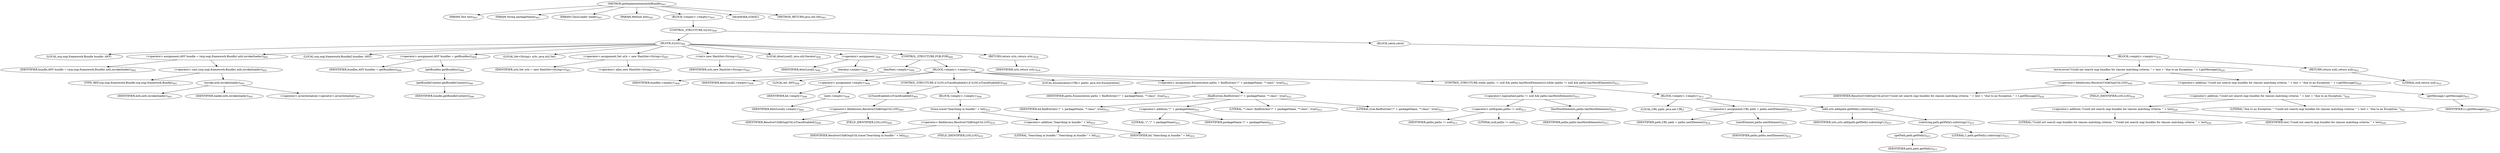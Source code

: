 digraph "getImplementationsInBundle" {  
"810" [label = <(METHOD,getImplementationsInBundle)<SUB>403</SUB>> ]
"811" [label = <(PARAM,Test test)<SUB>403</SUB>> ]
"812" [label = <(PARAM,String packageName)<SUB>403</SUB>> ]
"813" [label = <(PARAM,ClassLoader loader)<SUB>403</SUB>> ]
"814" [label = <(PARAM,Method mth)<SUB>403</SUB>> ]
"815" [label = <(BLOCK,&lt;empty&gt;,&lt;empty&gt;)<SUB>403</SUB>> ]
"816" [label = <(CONTROL_STRUCTURE,try,try)<SUB>404</SUB>> ]
"817" [label = <(BLOCK,try,try)<SUB>404</SUB>> ]
"818" [label = <(LOCAL,org.osgi.framework.Bundle bundle: ANY)> ]
"819" [label = <(&lt;operator&gt;.assignment,ANY bundle = (org.osgi.framework.Bundle) mth.invoke(loader))<SUB>405</SUB>> ]
"820" [label = <(IDENTIFIER,bundle,ANY bundle = (org.osgi.framework.Bundle) mth.invoke(loader))<SUB>405</SUB>> ]
"821" [label = <(&lt;operator&gt;.cast,(org.osgi.framework.Bundle) mth.invoke(loader))<SUB>405</SUB>> ]
"822" [label = <(TYPE_REF,org.osgi.framework.Bundle,org.osgi.framework.Bundle)<SUB>405</SUB>> ]
"823" [label = <(invoke,mth.invoke(loader))<SUB>405</SUB>> ]
"824" [label = <(IDENTIFIER,mth,mth.invoke(loader))<SUB>405</SUB>> ]
"825" [label = <(IDENTIFIER,loader,mth.invoke(loader))<SUB>405</SUB>> ]
"826" [label = <(&lt;operator&gt;.arrayInitializer,&lt;operator&gt;.arrayInitializer)<SUB>405</SUB>> ]
"827" [label = <(LOCAL,org.osgi.framework.Bundle[] bundles: ANY)> ]
"828" [label = <(&lt;operator&gt;.assignment,ANY bundles = getBundles())<SUB>406</SUB>> ]
"829" [label = <(IDENTIFIER,bundles,ANY bundles = getBundles())<SUB>406</SUB>> ]
"830" [label = <(getBundles,getBundles())<SUB>406</SUB>> ]
"831" [label = <(getBundleContext,getBundleContext())<SUB>406</SUB>> ]
"832" [label = <(IDENTIFIER,bundle,getBundleContext())<SUB>406</SUB>> ]
"60" [label = <(LOCAL,Set&lt;String&gt; urls: java.util.Set)> ]
"833" [label = <(&lt;operator&gt;.assignment,Set urls = new HashSet&lt;String&gt;())<SUB>407</SUB>> ]
"834" [label = <(IDENTIFIER,urls,Set urls = new HashSet&lt;String&gt;())<SUB>407</SUB>> ]
"835" [label = <(&lt;operator&gt;.alloc,new HashSet&lt;String&gt;())<SUB>407</SUB>> ]
"836" [label = <(&lt;init&gt;,new HashSet&lt;String&gt;())<SUB>407</SUB>> ]
"59" [label = <(IDENTIFIER,urls,new HashSet&lt;String&gt;())<SUB>407</SUB>> ]
"837" [label = <(LOCAL,$iterLocal2: java.util.Iterator)<SUB>408</SUB>> ]
"838" [label = <(&lt;operator&gt;.assignment,)<SUB>408</SUB>> ]
"839" [label = <(IDENTIFIER,$iterLocal2,)<SUB>408</SUB>> ]
"840" [label = <(iterator,&lt;empty&gt;)<SUB>408</SUB>> ]
"841" [label = <(IDENTIFIER,bundles,&lt;empty&gt;)<SUB>408</SUB>> ]
"842" [label = <(CONTROL_STRUCTURE,FOR,FOR)<SUB>408</SUB>> ]
"843" [label = <(hasNext,&lt;empty&gt;)<SUB>408</SUB>> ]
"844" [label = <(IDENTIFIER,$iterLocal2,&lt;empty&gt;)<SUB>408</SUB>> ]
"845" [label = <(BLOCK,&lt;empty&gt;,&lt;empty&gt;)<SUB>408</SUB>> ]
"846" [label = <(LOCAL,bd: ANY)<SUB>408</SUB>> ]
"847" [label = <(&lt;operator&gt;.assignment,&lt;empty&gt;)<SUB>408</SUB>> ]
"848" [label = <(IDENTIFIER,bd,&lt;empty&gt;)<SUB>408</SUB>> ]
"849" [label = <(next,&lt;empty&gt;)<SUB>408</SUB>> ]
"850" [label = <(IDENTIFIER,$iterLocal2,&lt;empty&gt;)<SUB>408</SUB>> ]
"851" [label = <(CONTROL_STRUCTURE,if (LOG.isTraceEnabled()),if (LOG.isTraceEnabled()))<SUB>409</SUB>> ]
"852" [label = <(isTraceEnabled,isTraceEnabled())<SUB>409</SUB>> ]
"853" [label = <(&lt;operator&gt;.fieldAccess,ResolverUtil$OsgiUtil.LOG)<SUB>409</SUB>> ]
"854" [label = <(IDENTIFIER,ResolverUtil$OsgiUtil,isTraceEnabled())<SUB>409</SUB>> ]
"855" [label = <(FIELD_IDENTIFIER,LOG,LOG)<SUB>409</SUB>> ]
"856" [label = <(BLOCK,&lt;empty&gt;,&lt;empty&gt;)<SUB>409</SUB>> ]
"857" [label = <(trace,trace(&quot;Searching in bundle:&quot; + bd))<SUB>410</SUB>> ]
"858" [label = <(&lt;operator&gt;.fieldAccess,ResolverUtil$OsgiUtil.LOG)<SUB>410</SUB>> ]
"859" [label = <(IDENTIFIER,ResolverUtil$OsgiUtil,trace(&quot;Searching in bundle:&quot; + bd))<SUB>410</SUB>> ]
"860" [label = <(FIELD_IDENTIFIER,LOG,LOG)<SUB>410</SUB>> ]
"861" [label = <(&lt;operator&gt;.addition,&quot;Searching in bundle:&quot; + bd)<SUB>410</SUB>> ]
"862" [label = <(LITERAL,&quot;Searching in bundle:&quot;,&quot;Searching in bundle:&quot; + bd)<SUB>410</SUB>> ]
"863" [label = <(IDENTIFIER,bd,&quot;Searching in bundle:&quot; + bd)<SUB>410</SUB>> ]
"864" [label = <(LOCAL,Enumeration&lt;URL&gt; paths: java.util.Enumeration)> ]
"865" [label = <(&lt;operator&gt;.assignment,Enumeration paths = findEntries(&quot;/&quot; + packageName, &quot;*.class&quot;, true))<SUB>412</SUB>> ]
"866" [label = <(IDENTIFIER,paths,Enumeration paths = findEntries(&quot;/&quot; + packageName, &quot;*.class&quot;, true))<SUB>412</SUB>> ]
"867" [label = <(findEntries,findEntries(&quot;/&quot; + packageName, &quot;*.class&quot;, true))<SUB>412</SUB>> ]
"868" [label = <(IDENTIFIER,bd,findEntries(&quot;/&quot; + packageName, &quot;*.class&quot;, true))<SUB>412</SUB>> ]
"869" [label = <(&lt;operator&gt;.addition,&quot;/&quot; + packageName)<SUB>412</SUB>> ]
"870" [label = <(LITERAL,&quot;/&quot;,&quot;/&quot; + packageName)<SUB>412</SUB>> ]
"871" [label = <(IDENTIFIER,packageName,&quot;/&quot; + packageName)<SUB>412</SUB>> ]
"872" [label = <(LITERAL,&quot;*.class&quot;,findEntries(&quot;/&quot; + packageName, &quot;*.class&quot;, true))<SUB>412</SUB>> ]
"873" [label = <(LITERAL,true,findEntries(&quot;/&quot; + packageName, &quot;*.class&quot;, true))<SUB>412</SUB>> ]
"874" [label = <(CONTROL_STRUCTURE,while (paths != null &amp;&amp; paths.hasMoreElements()),while (paths != null &amp;&amp; paths.hasMoreElements()))<SUB>413</SUB>> ]
"875" [label = <(&lt;operator&gt;.logicalAnd,paths != null &amp;&amp; paths.hasMoreElements())<SUB>413</SUB>> ]
"876" [label = <(&lt;operator&gt;.notEquals,paths != null)<SUB>413</SUB>> ]
"877" [label = <(IDENTIFIER,paths,paths != null)<SUB>413</SUB>> ]
"878" [label = <(LITERAL,null,paths != null)<SUB>413</SUB>> ]
"879" [label = <(hasMoreElements,paths.hasMoreElements())<SUB>413</SUB>> ]
"880" [label = <(IDENTIFIER,paths,paths.hasMoreElements())<SUB>413</SUB>> ]
"881" [label = <(BLOCK,&lt;empty&gt;,&lt;empty&gt;)<SUB>413</SUB>> ]
"882" [label = <(LOCAL,URL path: java.net.URL)> ]
"883" [label = <(&lt;operator&gt;.assignment,URL path = paths.nextElement())<SUB>414</SUB>> ]
"884" [label = <(IDENTIFIER,path,URL path = paths.nextElement())<SUB>414</SUB>> ]
"885" [label = <(nextElement,paths.nextElement())<SUB>414</SUB>> ]
"886" [label = <(IDENTIFIER,paths,paths.nextElement())<SUB>414</SUB>> ]
"887" [label = <(add,urls.add(path.getPath().substring(1)))<SUB>415</SUB>> ]
"888" [label = <(IDENTIFIER,urls,urls.add(path.getPath().substring(1)))<SUB>415</SUB>> ]
"889" [label = <(substring,path.getPath().substring(1))<SUB>415</SUB>> ]
"890" [label = <(getPath,path.getPath())<SUB>415</SUB>> ]
"891" [label = <(IDENTIFIER,path,path.getPath())<SUB>415</SUB>> ]
"892" [label = <(LITERAL,1,path.getPath().substring(1))<SUB>415</SUB>> ]
"893" [label = <(RETURN,return urls;,return urls;)<SUB>418</SUB>> ]
"894" [label = <(IDENTIFIER,urls,return urls;)<SUB>418</SUB>> ]
"895" [label = <(BLOCK,catch,catch)> ]
"896" [label = <(BLOCK,&lt;empty&gt;,&lt;empty&gt;)<SUB>419</SUB>> ]
"897" [label = <(error,error(&quot;Could not search osgi bundles for classes matching criteria: &quot; + test + &quot;due to an Exception: &quot; + t.getMessage()))<SUB>420</SUB>> ]
"898" [label = <(&lt;operator&gt;.fieldAccess,ResolverUtil$OsgiUtil.LOG)<SUB>420</SUB>> ]
"899" [label = <(IDENTIFIER,ResolverUtil$OsgiUtil,error(&quot;Could not search osgi bundles for classes matching criteria: &quot; + test + &quot;due to an Exception: &quot; + t.getMessage()))<SUB>420</SUB>> ]
"900" [label = <(FIELD_IDENTIFIER,LOG,LOG)<SUB>420</SUB>> ]
"901" [label = <(&lt;operator&gt;.addition,&quot;Could not search osgi bundles for classes matching criteria: &quot; + test + &quot;due to an Exception: &quot; + t.getMessage())<SUB>420</SUB>> ]
"902" [label = <(&lt;operator&gt;.addition,&quot;Could not search osgi bundles for classes matching criteria: &quot; + test + &quot;due to an Exception: &quot;)<SUB>420</SUB>> ]
"903" [label = <(&lt;operator&gt;.addition,&quot;Could not search osgi bundles for classes matching criteria: &quot; + test)<SUB>420</SUB>> ]
"904" [label = <(LITERAL,&quot;Could not search osgi bundles for classes matching criteria: &quot;,&quot;Could not search osgi bundles for classes matching criteria: &quot; + test)<SUB>420</SUB>> ]
"905" [label = <(IDENTIFIER,test,&quot;Could not search osgi bundles for classes matching criteria: &quot; + test)<SUB>420</SUB>> ]
"906" [label = <(LITERAL,&quot;due to an Exception: &quot;,&quot;Could not search osgi bundles for classes matching criteria: &quot; + test + &quot;due to an Exception: &quot;)<SUB>421</SUB>> ]
"907" [label = <(getMessage,t.getMessage())<SUB>421</SUB>> ]
"908" [label = <(IDENTIFIER,t,t.getMessage())<SUB>421</SUB>> ]
"909" [label = <(RETURN,return null;,return null;)<SUB>422</SUB>> ]
"910" [label = <(LITERAL,null,return null;)<SUB>422</SUB>> ]
"911" [label = <(MODIFIER,STATIC)> ]
"912" [label = <(METHOD_RETURN,java.util.Set)<SUB>403</SUB>> ]
  "810" -> "811" 
  "810" -> "812" 
  "810" -> "813" 
  "810" -> "814" 
  "810" -> "815" 
  "810" -> "911" 
  "810" -> "912" 
  "815" -> "816" 
  "816" -> "817" 
  "816" -> "895" 
  "817" -> "818" 
  "817" -> "819" 
  "817" -> "827" 
  "817" -> "828" 
  "817" -> "60" 
  "817" -> "833" 
  "817" -> "836" 
  "817" -> "837" 
  "817" -> "838" 
  "817" -> "842" 
  "817" -> "893" 
  "819" -> "820" 
  "819" -> "821" 
  "821" -> "822" 
  "821" -> "823" 
  "823" -> "824" 
  "823" -> "825" 
  "823" -> "826" 
  "828" -> "829" 
  "828" -> "830" 
  "830" -> "831" 
  "831" -> "832" 
  "833" -> "834" 
  "833" -> "835" 
  "836" -> "59" 
  "838" -> "839" 
  "838" -> "840" 
  "840" -> "841" 
  "842" -> "843" 
  "842" -> "845" 
  "843" -> "844" 
  "845" -> "846" 
  "845" -> "847" 
  "845" -> "851" 
  "845" -> "864" 
  "845" -> "865" 
  "845" -> "874" 
  "847" -> "848" 
  "847" -> "849" 
  "849" -> "850" 
  "851" -> "852" 
  "851" -> "856" 
  "852" -> "853" 
  "853" -> "854" 
  "853" -> "855" 
  "856" -> "857" 
  "857" -> "858" 
  "857" -> "861" 
  "858" -> "859" 
  "858" -> "860" 
  "861" -> "862" 
  "861" -> "863" 
  "865" -> "866" 
  "865" -> "867" 
  "867" -> "868" 
  "867" -> "869" 
  "867" -> "872" 
  "867" -> "873" 
  "869" -> "870" 
  "869" -> "871" 
  "874" -> "875" 
  "874" -> "881" 
  "875" -> "876" 
  "875" -> "879" 
  "876" -> "877" 
  "876" -> "878" 
  "879" -> "880" 
  "881" -> "882" 
  "881" -> "883" 
  "881" -> "887" 
  "883" -> "884" 
  "883" -> "885" 
  "885" -> "886" 
  "887" -> "888" 
  "887" -> "889" 
  "889" -> "890" 
  "889" -> "892" 
  "890" -> "891" 
  "893" -> "894" 
  "895" -> "896" 
  "896" -> "897" 
  "896" -> "909" 
  "897" -> "898" 
  "897" -> "901" 
  "898" -> "899" 
  "898" -> "900" 
  "901" -> "902" 
  "901" -> "907" 
  "902" -> "903" 
  "902" -> "906" 
  "903" -> "904" 
  "903" -> "905" 
  "907" -> "908" 
  "909" -> "910" 
}

